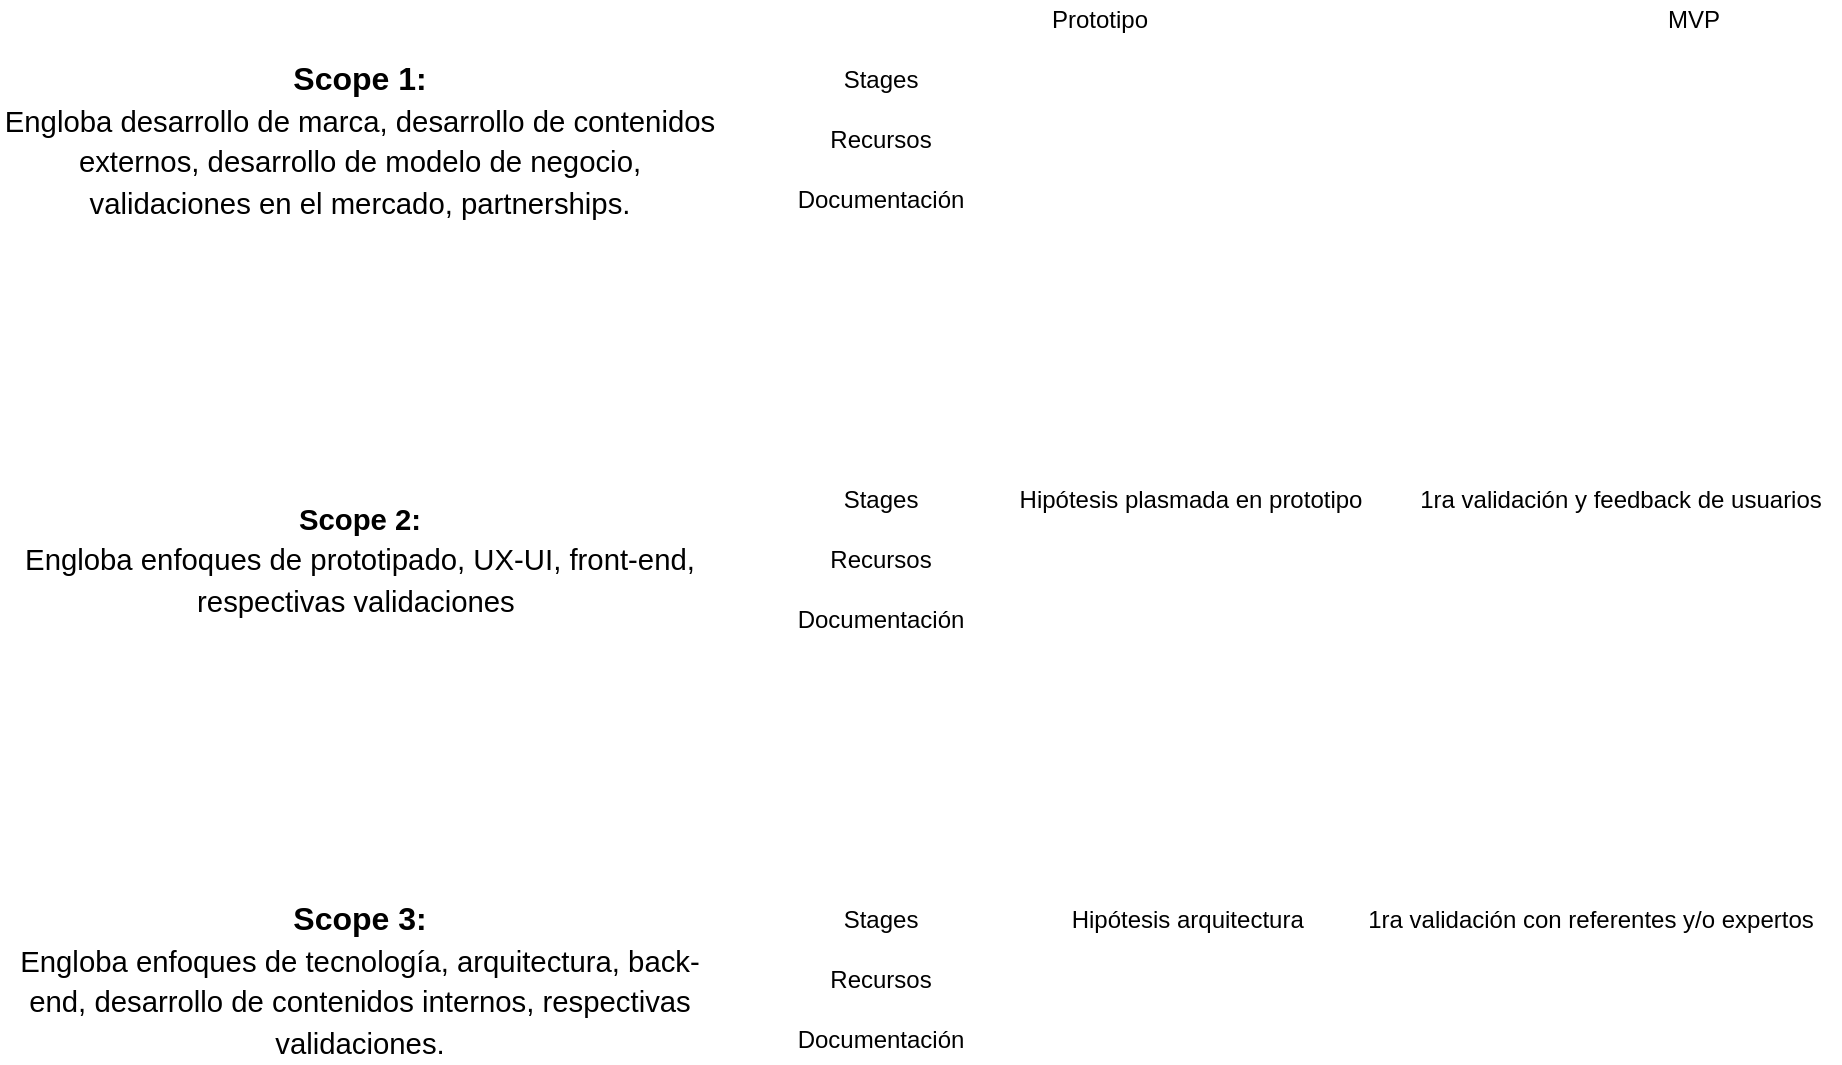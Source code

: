 <mxfile version="14.6.1" type="github">
  <diagram id="C5RBs43oDa-KdzZeNtuy" name="Page-1">
    <mxGraphModel dx="1406" dy="643" grid="1" gridSize="10" guides="1" tooltips="1" connect="1" arrows="1" fold="1" page="1" pageScale="1" pageWidth="827" pageHeight="1169" math="0" shadow="0">
      <root>
        <mxCell id="WIyWlLk6GJQsqaUBKTNV-0" />
        <mxCell id="WIyWlLk6GJQsqaUBKTNV-1" parent="WIyWlLk6GJQsqaUBKTNV-0" />
        <mxCell id="SEjmEf93t8HTyFmCqNNb-1" value="&lt;p dir=&quot;ltr&quot; style=&quot;line-height: 1.38 ; background-color: rgb(255 , 255 , 255) ; margin-top: 0pt ; margin-bottom: 0pt&quot;&gt;&lt;span style=&quot;font-size: 12pt ; font-family: &amp;#34;arial&amp;#34; ; background-color: transparent ; font-weight: 700 ; vertical-align: baseline&quot;&gt;Scope 1:&lt;/span&gt;&lt;/p&gt;&lt;p dir=&quot;ltr&quot; style=&quot;line-height: 1.38 ; background-color: rgb(255 , 255 , 255) ; margin-top: 0pt ; margin-bottom: 0pt&quot;&gt;&lt;span style=&quot;font-size: 11pt ; font-family: &amp;#34;arial&amp;#34; ; background-color: transparent ; vertical-align: baseline&quot;&gt;Engloba desarrollo de marca, desarrollo de contenidos externos, desarrollo de modelo de negocio, validaciones en el mercado, partnerships.&lt;/span&gt;&lt;/p&gt;" style="text;html=1;strokeColor=none;fillColor=none;align=center;verticalAlign=middle;whiteSpace=wrap;rounded=0;" vertex="1" parent="WIyWlLk6GJQsqaUBKTNV-1">
          <mxGeometry y="40" width="360" height="80" as="geometry" />
        </mxCell>
        <mxCell id="SEjmEf93t8HTyFmCqNNb-4" value="&lt;p dir=&quot;ltr&quot; style=&quot;line-height: 1.38 ; background-color: rgb(255 , 255 , 255) ; margin-top: 0pt ; margin-bottom: 0pt&quot;&gt;&lt;span id=&quot;docs-internal-guid-6a2f830e-7fff-22e9-0ea5-49843ad8b7a9&quot;&gt;&lt;/span&gt;&lt;/p&gt;&lt;p dir=&quot;ltr&quot; style=&quot;line-height: 1.38 ; background-color: #ffffff ; margin-top: 0pt ; margin-bottom: 0pt&quot;&gt;&lt;span style=&quot;font-size: 11pt ; font-family: &amp;#34;arial&amp;#34; ; color: rgb(0 , 0 , 0) ; background-color: transparent ; font-weight: 700 ; font-style: normal ; font-variant: normal ; text-decoration: none ; vertical-align: baseline&quot;&gt;Scope 2:&lt;/span&gt;&lt;/p&gt;&lt;p dir=&quot;ltr&quot; style=&quot;line-height: 1.38 ; background-color: #ffffff ; margin-top: 0pt ; margin-bottom: 0pt&quot;&gt;&lt;span style=&quot;font-size: 11pt ; font-family: &amp;#34;arial&amp;#34; ; background-color: transparent ; vertical-align: baseline&quot;&gt;Engloba enfoques de &lt;/span&gt;&lt;span style=&quot;font-size: 11pt ; font-family: &amp;#34;arial&amp;#34; ; background-color: transparent ; vertical-align: baseline&quot;&gt;prototipado, UX-UI&lt;/span&gt;&lt;span style=&quot;font-size: 11pt ; font-family: &amp;#34;arial&amp;#34; ; background-color: transparent ; vertical-align: baseline&quot;&gt;, &lt;/span&gt;&lt;span style=&quot;font-size: 11pt ; font-family: &amp;#34;arial&amp;#34; ; background-color: transparent ; vertical-align: baseline&quot;&gt;front-end, respectivas validaciones&amp;nbsp;&lt;/span&gt;&lt;br&gt;&lt;/p&gt;" style="text;html=1;strokeColor=none;fillColor=none;align=center;verticalAlign=middle;whiteSpace=wrap;rounded=0;" vertex="1" parent="WIyWlLk6GJQsqaUBKTNV-1">
          <mxGeometry y="250" width="360" height="80" as="geometry" />
        </mxCell>
        <mxCell id="SEjmEf93t8HTyFmCqNNb-5" value="&lt;p dir=&quot;ltr&quot; style=&quot;line-height: 1.38 ; background-color: rgb(255 , 255 , 255) ; margin-top: 0pt ; margin-bottom: 0pt&quot;&gt;&lt;span id=&quot;docs-internal-guid-6a2f830e-7fff-22e9-0ea5-49843ad8b7a9&quot;&gt;&lt;/span&gt;&lt;/p&gt;&lt;p dir=&quot;ltr&quot; style=&quot;line-height: 1.38 ; background-color: #ffffff ; margin-top: 0pt ; margin-bottom: 0pt&quot;&gt;&lt;span style=&quot;font-size: 12pt ; font-family: &amp;#34;arial&amp;#34; ; color: rgb(0 , 0 , 0) ; background-color: transparent ; font-weight: 700 ; font-style: normal ; font-variant: normal ; text-decoration: none ; vertical-align: baseline&quot;&gt;Scope 3:&lt;/span&gt;&lt;/p&gt;&lt;p dir=&quot;ltr&quot; style=&quot;line-height: 1.38 ; background-color: #ffffff ; margin-top: 0pt ; margin-bottom: 0pt&quot;&gt;&lt;span id=&quot;docs-internal-guid-a03e7e6e-7fff-9b86-cb27-707e165abb1c&quot;&gt;&lt;/span&gt;&lt;/p&gt;&lt;p dir=&quot;ltr&quot; style=&quot;line-height: 1.38 ; background-color: #ffffff ; margin-top: 0pt ; margin-bottom: 0pt&quot;&gt;&lt;span style=&quot;font-size: 11pt ; font-family: &amp;#34;arial&amp;#34; ; color: rgb(0 , 0 , 0) ; background-color: transparent ; font-style: normal ; font-variant: normal ; text-decoration: none ; vertical-align: baseline&quot;&gt;Engloba enfoques de tecnología, arquitectura, back-end, &lt;/span&gt;&lt;span style=&quot;font-size: 11pt ; font-family: &amp;#34;arial&amp;#34; ; color: rgb(0 , 0 , 0) ; background-color: transparent ; font-style: normal ; font-variant: normal ; text-decoration: none ; vertical-align: baseline&quot;&gt;desarrollo de contenidos internos,&lt;/span&gt;&lt;span style=&quot;font-size: 11pt ; font-family: &amp;#34;arial&amp;#34; ; color: rgb(0 , 0 , 0) ; background-color: transparent ; font-style: normal ; font-variant: normal ; text-decoration: none ; vertical-align: baseline&quot;&gt; respectivas validaciones.&lt;/span&gt;&lt;/p&gt;" style="text;html=1;strokeColor=none;fillColor=none;align=center;verticalAlign=middle;whiteSpace=wrap;rounded=0;" vertex="1" parent="WIyWlLk6GJQsqaUBKTNV-1">
          <mxGeometry y="460" width="360" height="80" as="geometry" />
        </mxCell>
        <mxCell id="SEjmEf93t8HTyFmCqNNb-6" value="Recursos" style="text;html=1;align=center;verticalAlign=middle;resizable=0;points=[];autosize=1;strokeColor=none;" vertex="1" parent="WIyWlLk6GJQsqaUBKTNV-1">
          <mxGeometry x="405" y="70" width="70" height="20" as="geometry" />
        </mxCell>
        <mxCell id="SEjmEf93t8HTyFmCqNNb-7" value="Recursos" style="text;html=1;align=center;verticalAlign=middle;resizable=0;points=[];autosize=1;strokeColor=none;" vertex="1" parent="WIyWlLk6GJQsqaUBKTNV-1">
          <mxGeometry x="405" y="280" width="70" height="20" as="geometry" />
        </mxCell>
        <mxCell id="SEjmEf93t8HTyFmCqNNb-8" value="Recursos" style="text;html=1;align=center;verticalAlign=middle;resizable=0;points=[];autosize=1;strokeColor=none;" vertex="1" parent="WIyWlLk6GJQsqaUBKTNV-1">
          <mxGeometry x="405" y="490" width="70" height="20" as="geometry" />
        </mxCell>
        <mxCell id="SEjmEf93t8HTyFmCqNNb-9" value="Stages" style="text;html=1;align=center;verticalAlign=middle;resizable=0;points=[];autosize=1;strokeColor=none;" vertex="1" parent="WIyWlLk6GJQsqaUBKTNV-1">
          <mxGeometry x="415" y="40" width="50" height="20" as="geometry" />
        </mxCell>
        <mxCell id="SEjmEf93t8HTyFmCqNNb-10" value="Stages" style="text;html=1;align=center;verticalAlign=middle;resizable=0;points=[];autosize=1;strokeColor=none;" vertex="1" parent="WIyWlLk6GJQsqaUBKTNV-1">
          <mxGeometry x="415" y="250" width="50" height="20" as="geometry" />
        </mxCell>
        <mxCell id="SEjmEf93t8HTyFmCqNNb-11" value="Stages" style="text;html=1;align=center;verticalAlign=middle;resizable=0;points=[];autosize=1;strokeColor=none;" vertex="1" parent="WIyWlLk6GJQsqaUBKTNV-1">
          <mxGeometry x="415" y="460" width="50" height="20" as="geometry" />
        </mxCell>
        <mxCell id="SEjmEf93t8HTyFmCqNNb-13" value="Prototipo" style="text;html=1;strokeColor=none;fillColor=none;align=center;verticalAlign=middle;whiteSpace=wrap;rounded=0;" vertex="1" parent="WIyWlLk6GJQsqaUBKTNV-1">
          <mxGeometry x="530" y="10" width="40" height="20" as="geometry" />
        </mxCell>
        <mxCell id="SEjmEf93t8HTyFmCqNNb-14" value="MVP" style="text;html=1;strokeColor=none;fillColor=none;align=center;verticalAlign=middle;whiteSpace=wrap;rounded=0;" vertex="1" parent="WIyWlLk6GJQsqaUBKTNV-1">
          <mxGeometry x="827" y="10" width="40" height="20" as="geometry" />
        </mxCell>
        <mxCell id="SEjmEf93t8HTyFmCqNNb-15" value="Documentación" style="text;html=1;align=center;verticalAlign=middle;resizable=0;points=[];autosize=1;strokeColor=none;" vertex="1" parent="WIyWlLk6GJQsqaUBKTNV-1">
          <mxGeometry x="390" y="100" width="100" height="20" as="geometry" />
        </mxCell>
        <mxCell id="SEjmEf93t8HTyFmCqNNb-16" value="Documentación" style="text;html=1;align=center;verticalAlign=middle;resizable=0;points=[];autosize=1;strokeColor=none;" vertex="1" parent="WIyWlLk6GJQsqaUBKTNV-1">
          <mxGeometry x="390" y="310" width="100" height="20" as="geometry" />
        </mxCell>
        <mxCell id="SEjmEf93t8HTyFmCqNNb-17" value="Documentación" style="text;html=1;align=center;verticalAlign=middle;resizable=0;points=[];autosize=1;strokeColor=none;" vertex="1" parent="WIyWlLk6GJQsqaUBKTNV-1">
          <mxGeometry x="390" y="520" width="100" height="20" as="geometry" />
        </mxCell>
        <mxCell id="SEjmEf93t8HTyFmCqNNb-18" value="Hipótesis plasmada en prototipo" style="text;html=1;align=center;verticalAlign=middle;resizable=0;points=[];autosize=1;strokeColor=none;" vertex="1" parent="WIyWlLk6GJQsqaUBKTNV-1">
          <mxGeometry x="500" y="250" width="190" height="20" as="geometry" />
        </mxCell>
        <mxCell id="SEjmEf93t8HTyFmCqNNb-19" value="1ra validación y feedback de usuarios" style="text;html=1;align=center;verticalAlign=middle;resizable=0;points=[];autosize=1;strokeColor=none;" vertex="1" parent="WIyWlLk6GJQsqaUBKTNV-1">
          <mxGeometry x="700" y="250" width="220" height="20" as="geometry" />
        </mxCell>
        <mxCell id="SEjmEf93t8HTyFmCqNNb-20" value="Hipótesis arquitectura&amp;nbsp;" style="text;html=1;align=center;verticalAlign=middle;resizable=0;points=[];autosize=1;strokeColor=none;" vertex="1" parent="WIyWlLk6GJQsqaUBKTNV-1">
          <mxGeometry x="530" y="460" width="130" height="20" as="geometry" />
        </mxCell>
        <mxCell id="SEjmEf93t8HTyFmCqNNb-21" value="1ra validación con referentes y/o expertos" style="text;html=1;align=center;verticalAlign=middle;resizable=0;points=[];autosize=1;strokeColor=none;" vertex="1" parent="WIyWlLk6GJQsqaUBKTNV-1">
          <mxGeometry x="675" y="460" width="240" height="20" as="geometry" />
        </mxCell>
      </root>
    </mxGraphModel>
  </diagram>
</mxfile>
